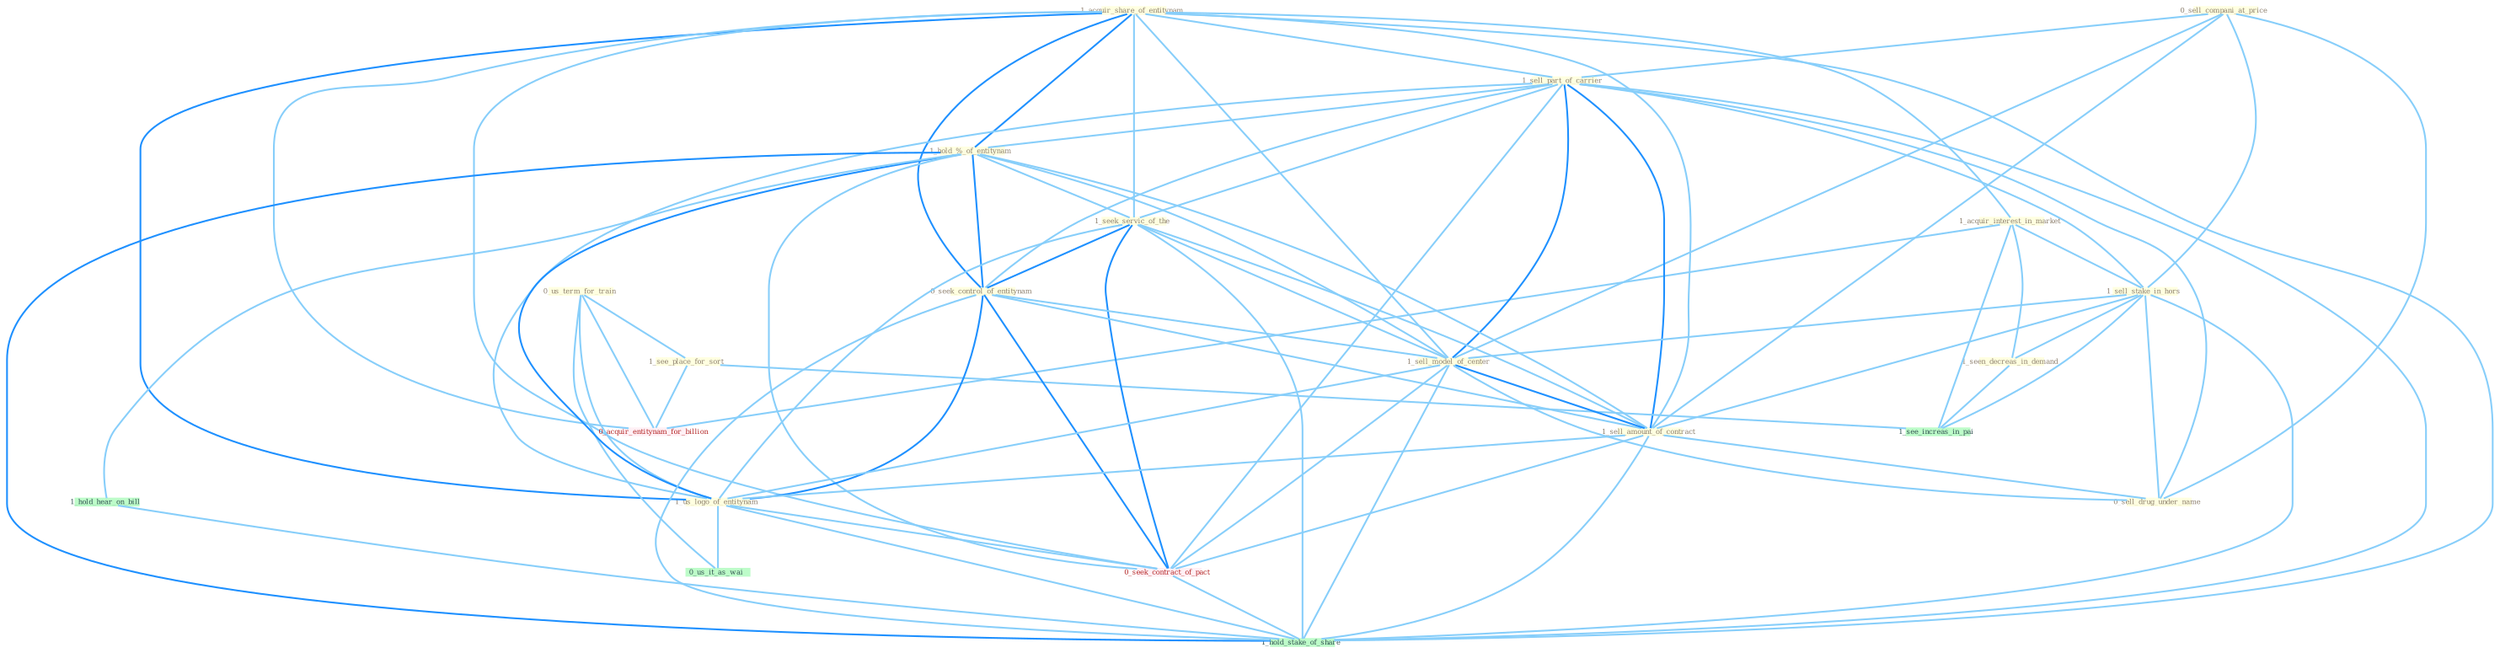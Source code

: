 Graph G{ 
    node
    [shape=polygon,style=filled,width=.5,height=.06,color="#BDFCC9",fixedsize=true,fontsize=4,
    fontcolor="#2f4f4f"];
    {node
    [color="#ffffe0", fontcolor="#8b7d6b"] "1_acquir_share_of_entitynam " "0_us_term_for_train " "0_sell_compani_at_price " "1_acquir_interest_in_market " "1_sell_part_of_carrier " "1_see_place_for_sort " "1_sell_stake_in_hors " "1_hold_%_of_entitynam " "1_seek_servic_of_the " "0_seek_control_of_entitynam " "1_seen_decreas_in_demand " "1_sell_model_of_center " "1_sell_amount_of_contract " "1_us_logo_of_entitynam " "0_sell_drug_under_name "}
{node [color="#fff0f5", fontcolor="#b22222"] "0_seek_contract_of_pact " "0_acquir_entitynam_for_billion "}
edge [color="#B0E2FF"];

	"1_acquir_share_of_entitynam " -- "1_acquir_interest_in_market " [w="1", color="#87cefa" ];
	"1_acquir_share_of_entitynam " -- "1_sell_part_of_carrier " [w="1", color="#87cefa" ];
	"1_acquir_share_of_entitynam " -- "1_hold_%_of_entitynam " [w="2", color="#1e90ff" , len=0.8];
	"1_acquir_share_of_entitynam " -- "1_seek_servic_of_the " [w="1", color="#87cefa" ];
	"1_acquir_share_of_entitynam " -- "0_seek_control_of_entitynam " [w="2", color="#1e90ff" , len=0.8];
	"1_acquir_share_of_entitynam " -- "1_sell_model_of_center " [w="1", color="#87cefa" ];
	"1_acquir_share_of_entitynam " -- "1_sell_amount_of_contract " [w="1", color="#87cefa" ];
	"1_acquir_share_of_entitynam " -- "1_us_logo_of_entitynam " [w="2", color="#1e90ff" , len=0.8];
	"1_acquir_share_of_entitynam " -- "0_seek_contract_of_pact " [w="1", color="#87cefa" ];
	"1_acquir_share_of_entitynam " -- "0_acquir_entitynam_for_billion " [w="1", color="#87cefa" ];
	"1_acquir_share_of_entitynam " -- "1_hold_stake_of_share " [w="1", color="#87cefa" ];
	"0_us_term_for_train " -- "1_see_place_for_sort " [w="1", color="#87cefa" ];
	"0_us_term_for_train " -- "1_us_logo_of_entitynam " [w="1", color="#87cefa" ];
	"0_us_term_for_train " -- "0_us_it_as_wai " [w="1", color="#87cefa" ];
	"0_us_term_for_train " -- "0_acquir_entitynam_for_billion " [w="1", color="#87cefa" ];
	"0_sell_compani_at_price " -- "1_sell_part_of_carrier " [w="1", color="#87cefa" ];
	"0_sell_compani_at_price " -- "1_sell_stake_in_hors " [w="1", color="#87cefa" ];
	"0_sell_compani_at_price " -- "1_sell_model_of_center " [w="1", color="#87cefa" ];
	"0_sell_compani_at_price " -- "1_sell_amount_of_contract " [w="1", color="#87cefa" ];
	"0_sell_compani_at_price " -- "0_sell_drug_under_name " [w="1", color="#87cefa" ];
	"1_acquir_interest_in_market " -- "1_sell_stake_in_hors " [w="1", color="#87cefa" ];
	"1_acquir_interest_in_market " -- "1_seen_decreas_in_demand " [w="1", color="#87cefa" ];
	"1_acquir_interest_in_market " -- "0_acquir_entitynam_for_billion " [w="1", color="#87cefa" ];
	"1_acquir_interest_in_market " -- "1_see_increas_in_pai " [w="1", color="#87cefa" ];
	"1_sell_part_of_carrier " -- "1_sell_stake_in_hors " [w="1", color="#87cefa" ];
	"1_sell_part_of_carrier " -- "1_hold_%_of_entitynam " [w="1", color="#87cefa" ];
	"1_sell_part_of_carrier " -- "1_seek_servic_of_the " [w="1", color="#87cefa" ];
	"1_sell_part_of_carrier " -- "0_seek_control_of_entitynam " [w="1", color="#87cefa" ];
	"1_sell_part_of_carrier " -- "1_sell_model_of_center " [w="2", color="#1e90ff" , len=0.8];
	"1_sell_part_of_carrier " -- "1_sell_amount_of_contract " [w="2", color="#1e90ff" , len=0.8];
	"1_sell_part_of_carrier " -- "1_us_logo_of_entitynam " [w="1", color="#87cefa" ];
	"1_sell_part_of_carrier " -- "0_sell_drug_under_name " [w="1", color="#87cefa" ];
	"1_sell_part_of_carrier " -- "0_seek_contract_of_pact " [w="1", color="#87cefa" ];
	"1_sell_part_of_carrier " -- "1_hold_stake_of_share " [w="1", color="#87cefa" ];
	"1_see_place_for_sort " -- "0_acquir_entitynam_for_billion " [w="1", color="#87cefa" ];
	"1_see_place_for_sort " -- "1_see_increas_in_pai " [w="1", color="#87cefa" ];
	"1_sell_stake_in_hors " -- "1_seen_decreas_in_demand " [w="1", color="#87cefa" ];
	"1_sell_stake_in_hors " -- "1_sell_model_of_center " [w="1", color="#87cefa" ];
	"1_sell_stake_in_hors " -- "1_sell_amount_of_contract " [w="1", color="#87cefa" ];
	"1_sell_stake_in_hors " -- "0_sell_drug_under_name " [w="1", color="#87cefa" ];
	"1_sell_stake_in_hors " -- "1_see_increas_in_pai " [w="1", color="#87cefa" ];
	"1_sell_stake_in_hors " -- "1_hold_stake_of_share " [w="1", color="#87cefa" ];
	"1_hold_%_of_entitynam " -- "1_seek_servic_of_the " [w="1", color="#87cefa" ];
	"1_hold_%_of_entitynam " -- "0_seek_control_of_entitynam " [w="2", color="#1e90ff" , len=0.8];
	"1_hold_%_of_entitynam " -- "1_sell_model_of_center " [w="1", color="#87cefa" ];
	"1_hold_%_of_entitynam " -- "1_sell_amount_of_contract " [w="1", color="#87cefa" ];
	"1_hold_%_of_entitynam " -- "1_us_logo_of_entitynam " [w="2", color="#1e90ff" , len=0.8];
	"1_hold_%_of_entitynam " -- "0_seek_contract_of_pact " [w="1", color="#87cefa" ];
	"1_hold_%_of_entitynam " -- "1_hold_hear_on_bill " [w="1", color="#87cefa" ];
	"1_hold_%_of_entitynam " -- "1_hold_stake_of_share " [w="2", color="#1e90ff" , len=0.8];
	"1_seek_servic_of_the " -- "0_seek_control_of_entitynam " [w="2", color="#1e90ff" , len=0.8];
	"1_seek_servic_of_the " -- "1_sell_model_of_center " [w="1", color="#87cefa" ];
	"1_seek_servic_of_the " -- "1_sell_amount_of_contract " [w="1", color="#87cefa" ];
	"1_seek_servic_of_the " -- "1_us_logo_of_entitynam " [w="1", color="#87cefa" ];
	"1_seek_servic_of_the " -- "0_seek_contract_of_pact " [w="2", color="#1e90ff" , len=0.8];
	"1_seek_servic_of_the " -- "1_hold_stake_of_share " [w="1", color="#87cefa" ];
	"0_seek_control_of_entitynam " -- "1_sell_model_of_center " [w="1", color="#87cefa" ];
	"0_seek_control_of_entitynam " -- "1_sell_amount_of_contract " [w="1", color="#87cefa" ];
	"0_seek_control_of_entitynam " -- "1_us_logo_of_entitynam " [w="2", color="#1e90ff" , len=0.8];
	"0_seek_control_of_entitynam " -- "0_seek_contract_of_pact " [w="2", color="#1e90ff" , len=0.8];
	"0_seek_control_of_entitynam " -- "1_hold_stake_of_share " [w="1", color="#87cefa" ];
	"1_seen_decreas_in_demand " -- "1_see_increas_in_pai " [w="1", color="#87cefa" ];
	"1_sell_model_of_center " -- "1_sell_amount_of_contract " [w="2", color="#1e90ff" , len=0.8];
	"1_sell_model_of_center " -- "1_us_logo_of_entitynam " [w="1", color="#87cefa" ];
	"1_sell_model_of_center " -- "0_sell_drug_under_name " [w="1", color="#87cefa" ];
	"1_sell_model_of_center " -- "0_seek_contract_of_pact " [w="1", color="#87cefa" ];
	"1_sell_model_of_center " -- "1_hold_stake_of_share " [w="1", color="#87cefa" ];
	"1_sell_amount_of_contract " -- "1_us_logo_of_entitynam " [w="1", color="#87cefa" ];
	"1_sell_amount_of_contract " -- "0_sell_drug_under_name " [w="1", color="#87cefa" ];
	"1_sell_amount_of_contract " -- "0_seek_contract_of_pact " [w="1", color="#87cefa" ];
	"1_sell_amount_of_contract " -- "1_hold_stake_of_share " [w="1", color="#87cefa" ];
	"1_us_logo_of_entitynam " -- "0_seek_contract_of_pact " [w="1", color="#87cefa" ];
	"1_us_logo_of_entitynam " -- "0_us_it_as_wai " [w="1", color="#87cefa" ];
	"1_us_logo_of_entitynam " -- "1_hold_stake_of_share " [w="1", color="#87cefa" ];
	"0_seek_contract_of_pact " -- "1_hold_stake_of_share " [w="1", color="#87cefa" ];
	"1_hold_hear_on_bill " -- "1_hold_stake_of_share " [w="1", color="#87cefa" ];
}
